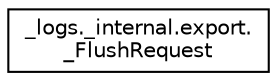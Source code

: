 digraph "Graphical Class Hierarchy"
{
 // LATEX_PDF_SIZE
  edge [fontname="Helvetica",fontsize="10",labelfontname="Helvetica",labelfontsize="10"];
  node [fontname="Helvetica",fontsize="10",shape=record];
  rankdir="LR";
  Node0 [label="_logs._internal.export.\l_FlushRequest",height=0.2,width=0.4,color="black", fillcolor="white", style="filled",URL="$class__logs_1_1__internal_1_1export_1_1__FlushRequest.html",tooltip=" "];
}
